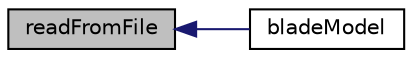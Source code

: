 digraph "readFromFile"
{
  bgcolor="transparent";
  edge [fontname="Helvetica",fontsize="10",labelfontname="Helvetica",labelfontsize="10"];
  node [fontname="Helvetica",fontsize="10",shape=record];
  rankdir="LR";
  Node308 [label="readFromFile",height=0.2,width=0.4,color="black", fillcolor="grey75", style="filled", fontcolor="black"];
  Node308 -> Node309 [dir="back",color="midnightblue",fontsize="10",style="solid",fontname="Helvetica"];
  Node309 [label="bladeModel",height=0.2,width=0.4,color="black",URL="$a24609.html#ad76aaa89a464944047ede7ef53c29579",tooltip="Constructor. "];
}
